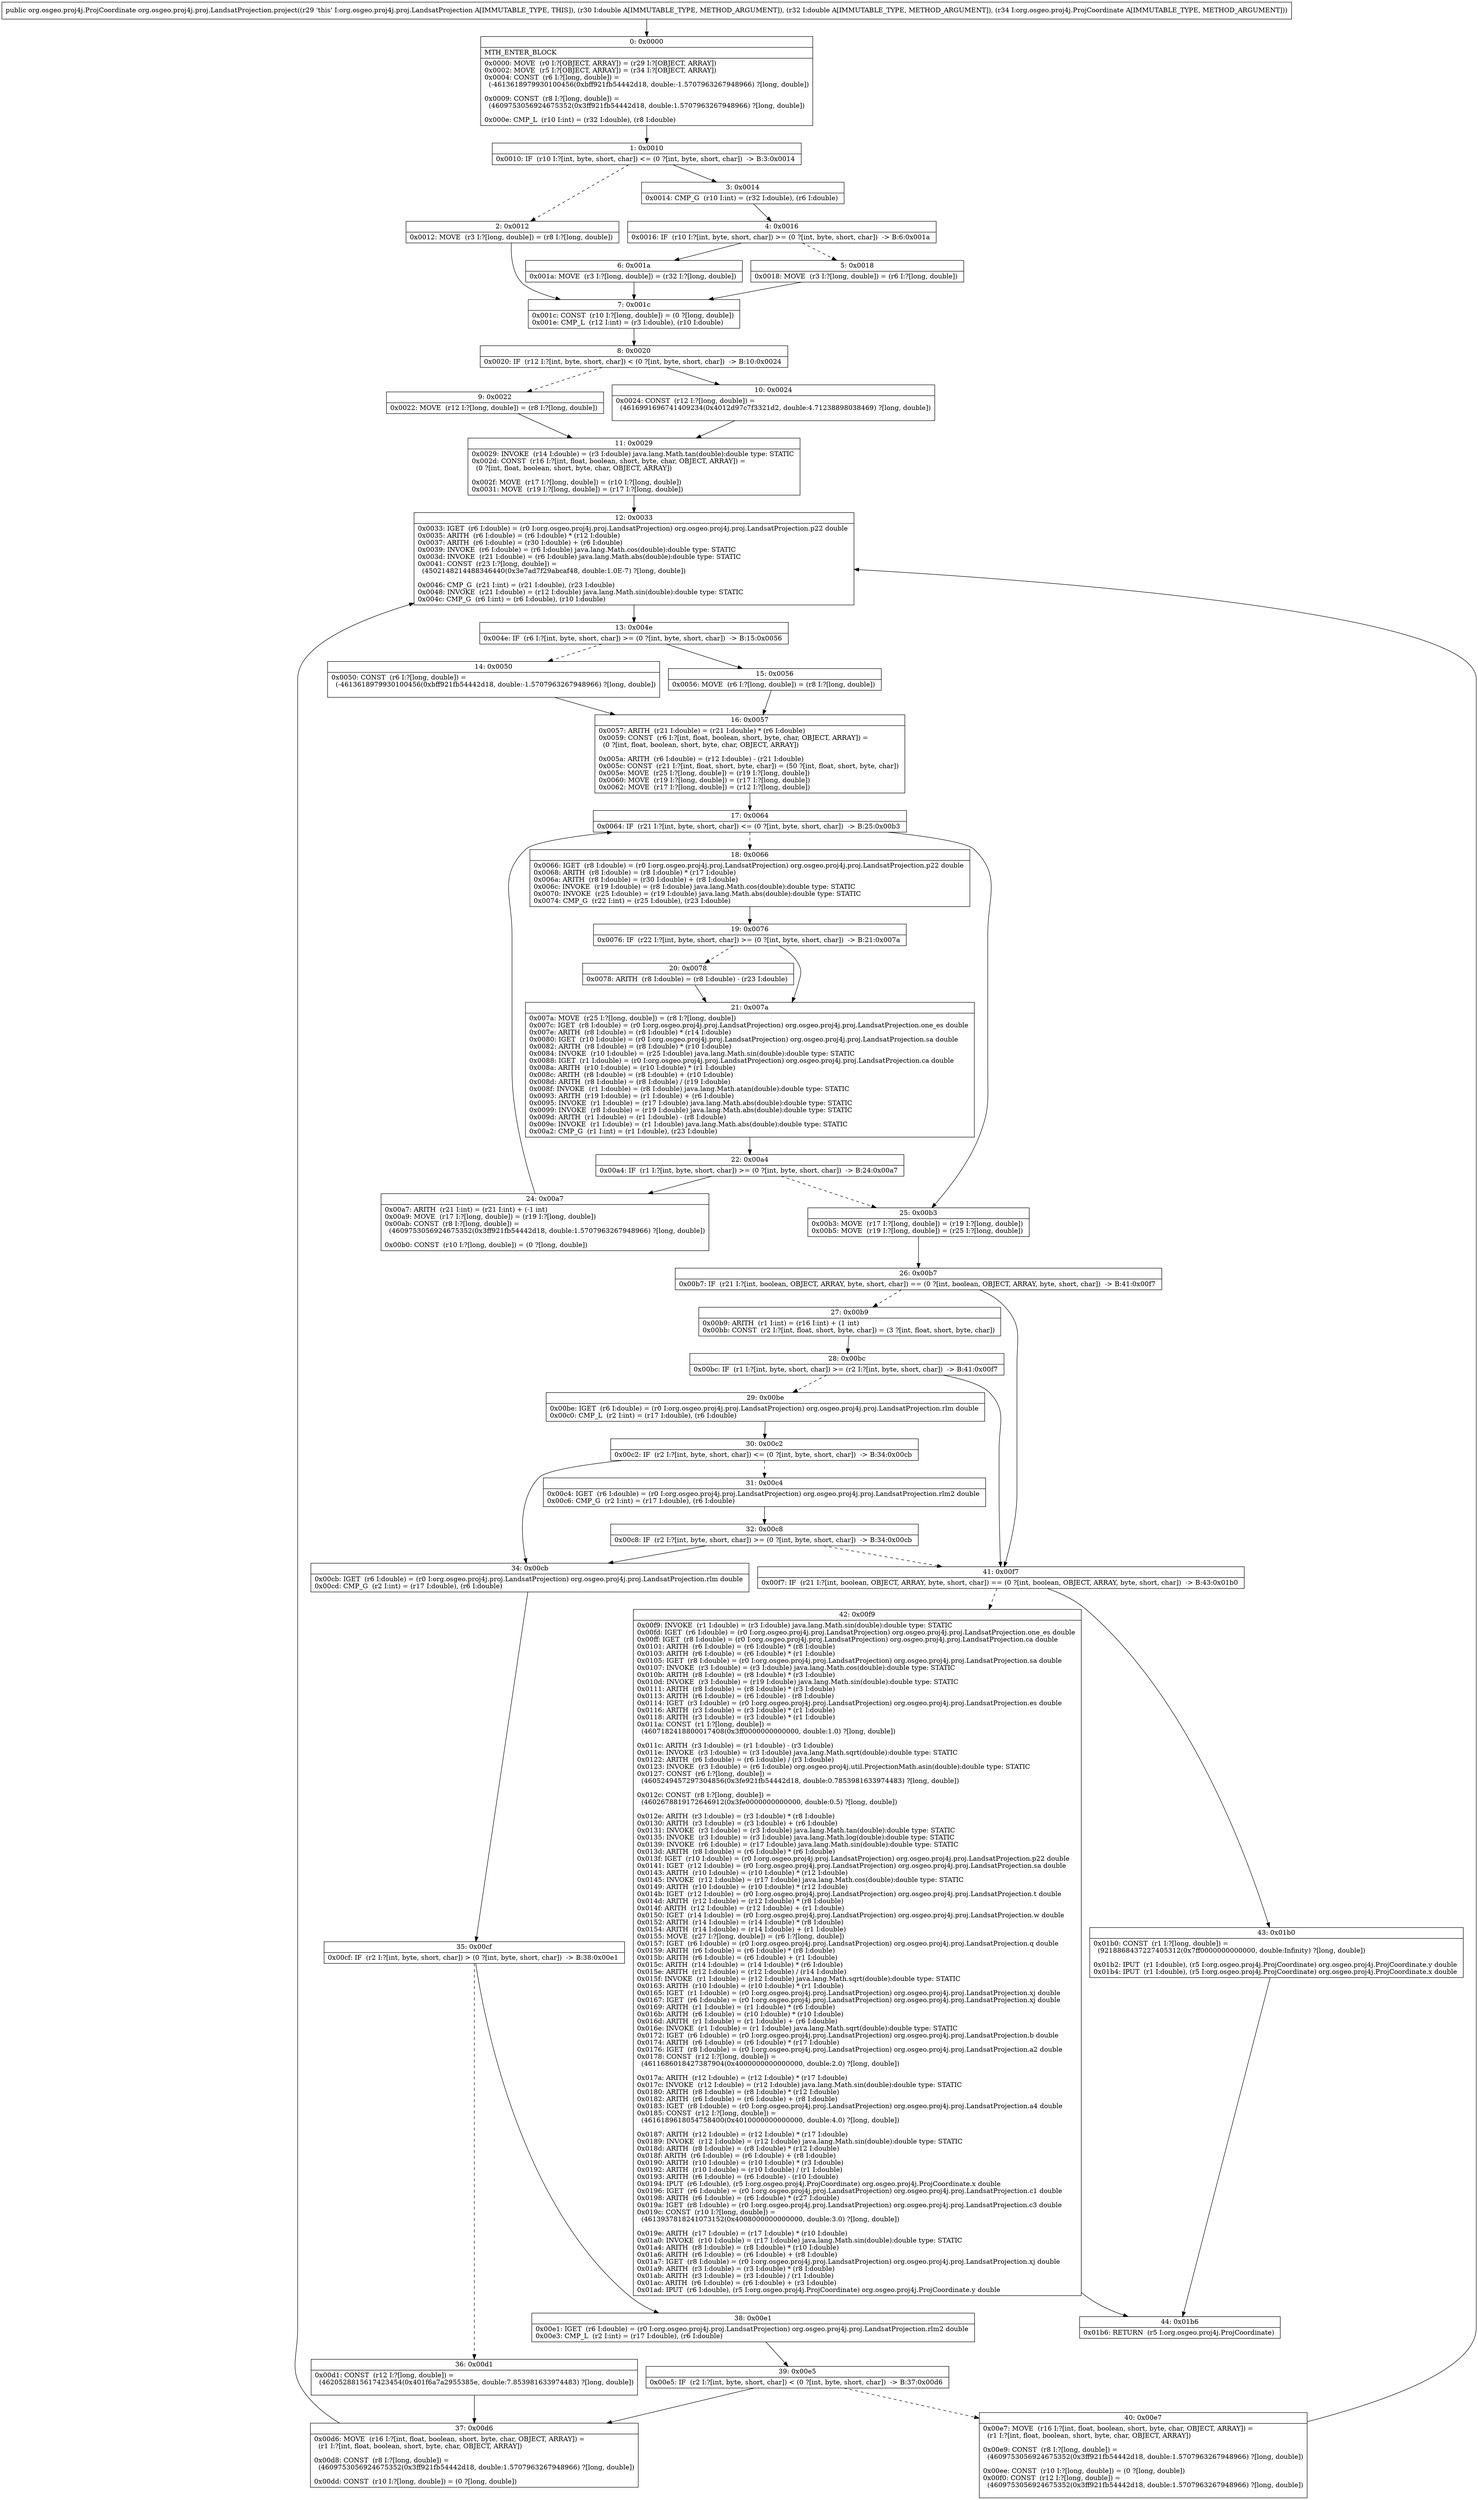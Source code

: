 digraph "CFG fororg.osgeo.proj4j.proj.LandsatProjection.project(DDLorg\/osgeo\/proj4j\/ProjCoordinate;)Lorg\/osgeo\/proj4j\/ProjCoordinate;" {
Node_0 [shape=record,label="{0\:\ 0x0000|MTH_ENTER_BLOCK\l|0x0000: MOVE  (r0 I:?[OBJECT, ARRAY]) = (r29 I:?[OBJECT, ARRAY]) \l0x0002: MOVE  (r5 I:?[OBJECT, ARRAY]) = (r34 I:?[OBJECT, ARRAY]) \l0x0004: CONST  (r6 I:?[long, double]) = \l  (\-4613618979930100456(0xbff921fb54442d18, double:\-1.5707963267948966) ?[long, double])\l \l0x0009: CONST  (r8 I:?[long, double]) = \l  (4609753056924675352(0x3ff921fb54442d18, double:1.5707963267948966) ?[long, double])\l \l0x000e: CMP_L  (r10 I:int) = (r32 I:double), (r8 I:double) \l}"];
Node_1 [shape=record,label="{1\:\ 0x0010|0x0010: IF  (r10 I:?[int, byte, short, char]) \<= (0 ?[int, byte, short, char])  \-\> B:3:0x0014 \l}"];
Node_2 [shape=record,label="{2\:\ 0x0012|0x0012: MOVE  (r3 I:?[long, double]) = (r8 I:?[long, double]) \l}"];
Node_3 [shape=record,label="{3\:\ 0x0014|0x0014: CMP_G  (r10 I:int) = (r32 I:double), (r6 I:double) \l}"];
Node_4 [shape=record,label="{4\:\ 0x0016|0x0016: IF  (r10 I:?[int, byte, short, char]) \>= (0 ?[int, byte, short, char])  \-\> B:6:0x001a \l}"];
Node_5 [shape=record,label="{5\:\ 0x0018|0x0018: MOVE  (r3 I:?[long, double]) = (r6 I:?[long, double]) \l}"];
Node_6 [shape=record,label="{6\:\ 0x001a|0x001a: MOVE  (r3 I:?[long, double]) = (r32 I:?[long, double]) \l}"];
Node_7 [shape=record,label="{7\:\ 0x001c|0x001c: CONST  (r10 I:?[long, double]) = (0 ?[long, double]) \l0x001e: CMP_L  (r12 I:int) = (r3 I:double), (r10 I:double) \l}"];
Node_8 [shape=record,label="{8\:\ 0x0020|0x0020: IF  (r12 I:?[int, byte, short, char]) \< (0 ?[int, byte, short, char])  \-\> B:10:0x0024 \l}"];
Node_9 [shape=record,label="{9\:\ 0x0022|0x0022: MOVE  (r12 I:?[long, double]) = (r8 I:?[long, double]) \l}"];
Node_10 [shape=record,label="{10\:\ 0x0024|0x0024: CONST  (r12 I:?[long, double]) = \l  (4616991696741409234(0x4012d97c7f3321d2, double:4.71238898038469) ?[long, double])\l \l}"];
Node_11 [shape=record,label="{11\:\ 0x0029|0x0029: INVOKE  (r14 I:double) = (r3 I:double) java.lang.Math.tan(double):double type: STATIC \l0x002d: CONST  (r16 I:?[int, float, boolean, short, byte, char, OBJECT, ARRAY]) = \l  (0 ?[int, float, boolean, short, byte, char, OBJECT, ARRAY])\l \l0x002f: MOVE  (r17 I:?[long, double]) = (r10 I:?[long, double]) \l0x0031: MOVE  (r19 I:?[long, double]) = (r17 I:?[long, double]) \l}"];
Node_12 [shape=record,label="{12\:\ 0x0033|0x0033: IGET  (r6 I:double) = (r0 I:org.osgeo.proj4j.proj.LandsatProjection) org.osgeo.proj4j.proj.LandsatProjection.p22 double \l0x0035: ARITH  (r6 I:double) = (r6 I:double) * (r12 I:double) \l0x0037: ARITH  (r6 I:double) = (r30 I:double) + (r6 I:double) \l0x0039: INVOKE  (r6 I:double) = (r6 I:double) java.lang.Math.cos(double):double type: STATIC \l0x003d: INVOKE  (r21 I:double) = (r6 I:double) java.lang.Math.abs(double):double type: STATIC \l0x0041: CONST  (r23 I:?[long, double]) = \l  (4502148214488346440(0x3e7ad7f29abcaf48, double:1.0E\-7) ?[long, double])\l \l0x0046: CMP_G  (r21 I:int) = (r21 I:double), (r23 I:double) \l0x0048: INVOKE  (r21 I:double) = (r12 I:double) java.lang.Math.sin(double):double type: STATIC \l0x004c: CMP_G  (r6 I:int) = (r6 I:double), (r10 I:double) \l}"];
Node_13 [shape=record,label="{13\:\ 0x004e|0x004e: IF  (r6 I:?[int, byte, short, char]) \>= (0 ?[int, byte, short, char])  \-\> B:15:0x0056 \l}"];
Node_14 [shape=record,label="{14\:\ 0x0050|0x0050: CONST  (r6 I:?[long, double]) = \l  (\-4613618979930100456(0xbff921fb54442d18, double:\-1.5707963267948966) ?[long, double])\l \l}"];
Node_15 [shape=record,label="{15\:\ 0x0056|0x0056: MOVE  (r6 I:?[long, double]) = (r8 I:?[long, double]) \l}"];
Node_16 [shape=record,label="{16\:\ 0x0057|0x0057: ARITH  (r21 I:double) = (r21 I:double) * (r6 I:double) \l0x0059: CONST  (r6 I:?[int, float, boolean, short, byte, char, OBJECT, ARRAY]) = \l  (0 ?[int, float, boolean, short, byte, char, OBJECT, ARRAY])\l \l0x005a: ARITH  (r6 I:double) = (r12 I:double) \- (r21 I:double) \l0x005c: CONST  (r21 I:?[int, float, short, byte, char]) = (50 ?[int, float, short, byte, char]) \l0x005e: MOVE  (r25 I:?[long, double]) = (r19 I:?[long, double]) \l0x0060: MOVE  (r19 I:?[long, double]) = (r17 I:?[long, double]) \l0x0062: MOVE  (r17 I:?[long, double]) = (r12 I:?[long, double]) \l}"];
Node_17 [shape=record,label="{17\:\ 0x0064|0x0064: IF  (r21 I:?[int, byte, short, char]) \<= (0 ?[int, byte, short, char])  \-\> B:25:0x00b3 \l}"];
Node_18 [shape=record,label="{18\:\ 0x0066|0x0066: IGET  (r8 I:double) = (r0 I:org.osgeo.proj4j.proj.LandsatProjection) org.osgeo.proj4j.proj.LandsatProjection.p22 double \l0x0068: ARITH  (r8 I:double) = (r8 I:double) * (r17 I:double) \l0x006a: ARITH  (r8 I:double) = (r30 I:double) + (r8 I:double) \l0x006c: INVOKE  (r19 I:double) = (r8 I:double) java.lang.Math.cos(double):double type: STATIC \l0x0070: INVOKE  (r25 I:double) = (r19 I:double) java.lang.Math.abs(double):double type: STATIC \l0x0074: CMP_G  (r22 I:int) = (r25 I:double), (r23 I:double) \l}"];
Node_19 [shape=record,label="{19\:\ 0x0076|0x0076: IF  (r22 I:?[int, byte, short, char]) \>= (0 ?[int, byte, short, char])  \-\> B:21:0x007a \l}"];
Node_20 [shape=record,label="{20\:\ 0x0078|0x0078: ARITH  (r8 I:double) = (r8 I:double) \- (r23 I:double) \l}"];
Node_21 [shape=record,label="{21\:\ 0x007a|0x007a: MOVE  (r25 I:?[long, double]) = (r8 I:?[long, double]) \l0x007c: IGET  (r8 I:double) = (r0 I:org.osgeo.proj4j.proj.LandsatProjection) org.osgeo.proj4j.proj.LandsatProjection.one_es double \l0x007e: ARITH  (r8 I:double) = (r8 I:double) * (r14 I:double) \l0x0080: IGET  (r10 I:double) = (r0 I:org.osgeo.proj4j.proj.LandsatProjection) org.osgeo.proj4j.proj.LandsatProjection.sa double \l0x0082: ARITH  (r8 I:double) = (r8 I:double) * (r10 I:double) \l0x0084: INVOKE  (r10 I:double) = (r25 I:double) java.lang.Math.sin(double):double type: STATIC \l0x0088: IGET  (r1 I:double) = (r0 I:org.osgeo.proj4j.proj.LandsatProjection) org.osgeo.proj4j.proj.LandsatProjection.ca double \l0x008a: ARITH  (r10 I:double) = (r10 I:double) * (r1 I:double) \l0x008c: ARITH  (r8 I:double) = (r8 I:double) + (r10 I:double) \l0x008d: ARITH  (r8 I:double) = (r8 I:double) \/ (r19 I:double) \l0x008f: INVOKE  (r1 I:double) = (r8 I:double) java.lang.Math.atan(double):double type: STATIC \l0x0093: ARITH  (r19 I:double) = (r1 I:double) + (r6 I:double) \l0x0095: INVOKE  (r1 I:double) = (r17 I:double) java.lang.Math.abs(double):double type: STATIC \l0x0099: INVOKE  (r8 I:double) = (r19 I:double) java.lang.Math.abs(double):double type: STATIC \l0x009d: ARITH  (r1 I:double) = (r1 I:double) \- (r8 I:double) \l0x009e: INVOKE  (r1 I:double) = (r1 I:double) java.lang.Math.abs(double):double type: STATIC \l0x00a2: CMP_G  (r1 I:int) = (r1 I:double), (r23 I:double) \l}"];
Node_22 [shape=record,label="{22\:\ 0x00a4|0x00a4: IF  (r1 I:?[int, byte, short, char]) \>= (0 ?[int, byte, short, char])  \-\> B:24:0x00a7 \l}"];
Node_24 [shape=record,label="{24\:\ 0x00a7|0x00a7: ARITH  (r21 I:int) = (r21 I:int) + (\-1 int) \l0x00a9: MOVE  (r17 I:?[long, double]) = (r19 I:?[long, double]) \l0x00ab: CONST  (r8 I:?[long, double]) = \l  (4609753056924675352(0x3ff921fb54442d18, double:1.5707963267948966) ?[long, double])\l \l0x00b0: CONST  (r10 I:?[long, double]) = (0 ?[long, double]) \l}"];
Node_25 [shape=record,label="{25\:\ 0x00b3|0x00b3: MOVE  (r17 I:?[long, double]) = (r19 I:?[long, double]) \l0x00b5: MOVE  (r19 I:?[long, double]) = (r25 I:?[long, double]) \l}"];
Node_26 [shape=record,label="{26\:\ 0x00b7|0x00b7: IF  (r21 I:?[int, boolean, OBJECT, ARRAY, byte, short, char]) == (0 ?[int, boolean, OBJECT, ARRAY, byte, short, char])  \-\> B:41:0x00f7 \l}"];
Node_27 [shape=record,label="{27\:\ 0x00b9|0x00b9: ARITH  (r1 I:int) = (r16 I:int) + (1 int) \l0x00bb: CONST  (r2 I:?[int, float, short, byte, char]) = (3 ?[int, float, short, byte, char]) \l}"];
Node_28 [shape=record,label="{28\:\ 0x00bc|0x00bc: IF  (r1 I:?[int, byte, short, char]) \>= (r2 I:?[int, byte, short, char])  \-\> B:41:0x00f7 \l}"];
Node_29 [shape=record,label="{29\:\ 0x00be|0x00be: IGET  (r6 I:double) = (r0 I:org.osgeo.proj4j.proj.LandsatProjection) org.osgeo.proj4j.proj.LandsatProjection.rlm double \l0x00c0: CMP_L  (r2 I:int) = (r17 I:double), (r6 I:double) \l}"];
Node_30 [shape=record,label="{30\:\ 0x00c2|0x00c2: IF  (r2 I:?[int, byte, short, char]) \<= (0 ?[int, byte, short, char])  \-\> B:34:0x00cb \l}"];
Node_31 [shape=record,label="{31\:\ 0x00c4|0x00c4: IGET  (r6 I:double) = (r0 I:org.osgeo.proj4j.proj.LandsatProjection) org.osgeo.proj4j.proj.LandsatProjection.rlm2 double \l0x00c6: CMP_G  (r2 I:int) = (r17 I:double), (r6 I:double) \l}"];
Node_32 [shape=record,label="{32\:\ 0x00c8|0x00c8: IF  (r2 I:?[int, byte, short, char]) \>= (0 ?[int, byte, short, char])  \-\> B:34:0x00cb \l}"];
Node_34 [shape=record,label="{34\:\ 0x00cb|0x00cb: IGET  (r6 I:double) = (r0 I:org.osgeo.proj4j.proj.LandsatProjection) org.osgeo.proj4j.proj.LandsatProjection.rlm double \l0x00cd: CMP_G  (r2 I:int) = (r17 I:double), (r6 I:double) \l}"];
Node_35 [shape=record,label="{35\:\ 0x00cf|0x00cf: IF  (r2 I:?[int, byte, short, char]) \> (0 ?[int, byte, short, char])  \-\> B:38:0x00e1 \l}"];
Node_36 [shape=record,label="{36\:\ 0x00d1|0x00d1: CONST  (r12 I:?[long, double]) = \l  (4620528815617423454(0x401f6a7a2955385e, double:7.853981633974483) ?[long, double])\l \l}"];
Node_37 [shape=record,label="{37\:\ 0x00d6|0x00d6: MOVE  (r16 I:?[int, float, boolean, short, byte, char, OBJECT, ARRAY]) = \l  (r1 I:?[int, float, boolean, short, byte, char, OBJECT, ARRAY])\l \l0x00d8: CONST  (r8 I:?[long, double]) = \l  (4609753056924675352(0x3ff921fb54442d18, double:1.5707963267948966) ?[long, double])\l \l0x00dd: CONST  (r10 I:?[long, double]) = (0 ?[long, double]) \l}"];
Node_38 [shape=record,label="{38\:\ 0x00e1|0x00e1: IGET  (r6 I:double) = (r0 I:org.osgeo.proj4j.proj.LandsatProjection) org.osgeo.proj4j.proj.LandsatProjection.rlm2 double \l0x00e3: CMP_L  (r2 I:int) = (r17 I:double), (r6 I:double) \l}"];
Node_39 [shape=record,label="{39\:\ 0x00e5|0x00e5: IF  (r2 I:?[int, byte, short, char]) \< (0 ?[int, byte, short, char])  \-\> B:37:0x00d6 \l}"];
Node_40 [shape=record,label="{40\:\ 0x00e7|0x00e7: MOVE  (r16 I:?[int, float, boolean, short, byte, char, OBJECT, ARRAY]) = \l  (r1 I:?[int, float, boolean, short, byte, char, OBJECT, ARRAY])\l \l0x00e9: CONST  (r8 I:?[long, double]) = \l  (4609753056924675352(0x3ff921fb54442d18, double:1.5707963267948966) ?[long, double])\l \l0x00ee: CONST  (r10 I:?[long, double]) = (0 ?[long, double]) \l0x00f0: CONST  (r12 I:?[long, double]) = \l  (4609753056924675352(0x3ff921fb54442d18, double:1.5707963267948966) ?[long, double])\l \l}"];
Node_41 [shape=record,label="{41\:\ 0x00f7|0x00f7: IF  (r21 I:?[int, boolean, OBJECT, ARRAY, byte, short, char]) == (0 ?[int, boolean, OBJECT, ARRAY, byte, short, char])  \-\> B:43:0x01b0 \l}"];
Node_42 [shape=record,label="{42\:\ 0x00f9|0x00f9: INVOKE  (r1 I:double) = (r3 I:double) java.lang.Math.sin(double):double type: STATIC \l0x00fd: IGET  (r6 I:double) = (r0 I:org.osgeo.proj4j.proj.LandsatProjection) org.osgeo.proj4j.proj.LandsatProjection.one_es double \l0x00ff: IGET  (r8 I:double) = (r0 I:org.osgeo.proj4j.proj.LandsatProjection) org.osgeo.proj4j.proj.LandsatProjection.ca double \l0x0101: ARITH  (r6 I:double) = (r6 I:double) * (r8 I:double) \l0x0103: ARITH  (r6 I:double) = (r6 I:double) * (r1 I:double) \l0x0105: IGET  (r8 I:double) = (r0 I:org.osgeo.proj4j.proj.LandsatProjection) org.osgeo.proj4j.proj.LandsatProjection.sa double \l0x0107: INVOKE  (r3 I:double) = (r3 I:double) java.lang.Math.cos(double):double type: STATIC \l0x010b: ARITH  (r8 I:double) = (r8 I:double) * (r3 I:double) \l0x010d: INVOKE  (r3 I:double) = (r19 I:double) java.lang.Math.sin(double):double type: STATIC \l0x0111: ARITH  (r8 I:double) = (r8 I:double) * (r3 I:double) \l0x0113: ARITH  (r6 I:double) = (r6 I:double) \- (r8 I:double) \l0x0114: IGET  (r3 I:double) = (r0 I:org.osgeo.proj4j.proj.LandsatProjection) org.osgeo.proj4j.proj.LandsatProjection.es double \l0x0116: ARITH  (r3 I:double) = (r3 I:double) * (r1 I:double) \l0x0118: ARITH  (r3 I:double) = (r3 I:double) * (r1 I:double) \l0x011a: CONST  (r1 I:?[long, double]) = \l  (4607182418800017408(0x3ff0000000000000, double:1.0) ?[long, double])\l \l0x011c: ARITH  (r3 I:double) = (r1 I:double) \- (r3 I:double) \l0x011e: INVOKE  (r3 I:double) = (r3 I:double) java.lang.Math.sqrt(double):double type: STATIC \l0x0122: ARITH  (r6 I:double) = (r6 I:double) \/ (r3 I:double) \l0x0123: INVOKE  (r3 I:double) = (r6 I:double) org.osgeo.proj4j.util.ProjectionMath.asin(double):double type: STATIC \l0x0127: CONST  (r6 I:?[long, double]) = \l  (4605249457297304856(0x3fe921fb54442d18, double:0.7853981633974483) ?[long, double])\l \l0x012c: CONST  (r8 I:?[long, double]) = \l  (4602678819172646912(0x3fe0000000000000, double:0.5) ?[long, double])\l \l0x012e: ARITH  (r3 I:double) = (r3 I:double) * (r8 I:double) \l0x0130: ARITH  (r3 I:double) = (r3 I:double) + (r6 I:double) \l0x0131: INVOKE  (r3 I:double) = (r3 I:double) java.lang.Math.tan(double):double type: STATIC \l0x0135: INVOKE  (r3 I:double) = (r3 I:double) java.lang.Math.log(double):double type: STATIC \l0x0139: INVOKE  (r6 I:double) = (r17 I:double) java.lang.Math.sin(double):double type: STATIC \l0x013d: ARITH  (r8 I:double) = (r6 I:double) * (r6 I:double) \l0x013f: IGET  (r10 I:double) = (r0 I:org.osgeo.proj4j.proj.LandsatProjection) org.osgeo.proj4j.proj.LandsatProjection.p22 double \l0x0141: IGET  (r12 I:double) = (r0 I:org.osgeo.proj4j.proj.LandsatProjection) org.osgeo.proj4j.proj.LandsatProjection.sa double \l0x0143: ARITH  (r10 I:double) = (r10 I:double) * (r12 I:double) \l0x0145: INVOKE  (r12 I:double) = (r17 I:double) java.lang.Math.cos(double):double type: STATIC \l0x0149: ARITH  (r10 I:double) = (r10 I:double) * (r12 I:double) \l0x014b: IGET  (r12 I:double) = (r0 I:org.osgeo.proj4j.proj.LandsatProjection) org.osgeo.proj4j.proj.LandsatProjection.t double \l0x014d: ARITH  (r12 I:double) = (r12 I:double) * (r8 I:double) \l0x014f: ARITH  (r12 I:double) = (r12 I:double) + (r1 I:double) \l0x0150: IGET  (r14 I:double) = (r0 I:org.osgeo.proj4j.proj.LandsatProjection) org.osgeo.proj4j.proj.LandsatProjection.w double \l0x0152: ARITH  (r14 I:double) = (r14 I:double) * (r8 I:double) \l0x0154: ARITH  (r14 I:double) = (r14 I:double) + (r1 I:double) \l0x0155: MOVE  (r27 I:?[long, double]) = (r6 I:?[long, double]) \l0x0157: IGET  (r6 I:double) = (r0 I:org.osgeo.proj4j.proj.LandsatProjection) org.osgeo.proj4j.proj.LandsatProjection.q double \l0x0159: ARITH  (r6 I:double) = (r6 I:double) * (r8 I:double) \l0x015b: ARITH  (r6 I:double) = (r6 I:double) + (r1 I:double) \l0x015c: ARITH  (r14 I:double) = (r14 I:double) * (r6 I:double) \l0x015e: ARITH  (r12 I:double) = (r12 I:double) \/ (r14 I:double) \l0x015f: INVOKE  (r1 I:double) = (r12 I:double) java.lang.Math.sqrt(double):double type: STATIC \l0x0163: ARITH  (r10 I:double) = (r10 I:double) * (r1 I:double) \l0x0165: IGET  (r1 I:double) = (r0 I:org.osgeo.proj4j.proj.LandsatProjection) org.osgeo.proj4j.proj.LandsatProjection.xj double \l0x0167: IGET  (r6 I:double) = (r0 I:org.osgeo.proj4j.proj.LandsatProjection) org.osgeo.proj4j.proj.LandsatProjection.xj double \l0x0169: ARITH  (r1 I:double) = (r1 I:double) * (r6 I:double) \l0x016b: ARITH  (r6 I:double) = (r10 I:double) * (r10 I:double) \l0x016d: ARITH  (r1 I:double) = (r1 I:double) + (r6 I:double) \l0x016e: INVOKE  (r1 I:double) = (r1 I:double) java.lang.Math.sqrt(double):double type: STATIC \l0x0172: IGET  (r6 I:double) = (r0 I:org.osgeo.proj4j.proj.LandsatProjection) org.osgeo.proj4j.proj.LandsatProjection.b double \l0x0174: ARITH  (r6 I:double) = (r6 I:double) * (r17 I:double) \l0x0176: IGET  (r8 I:double) = (r0 I:org.osgeo.proj4j.proj.LandsatProjection) org.osgeo.proj4j.proj.LandsatProjection.a2 double \l0x0178: CONST  (r12 I:?[long, double]) = \l  (4611686018427387904(0x4000000000000000, double:2.0) ?[long, double])\l \l0x017a: ARITH  (r12 I:double) = (r12 I:double) * (r17 I:double) \l0x017c: INVOKE  (r12 I:double) = (r12 I:double) java.lang.Math.sin(double):double type: STATIC \l0x0180: ARITH  (r8 I:double) = (r8 I:double) * (r12 I:double) \l0x0182: ARITH  (r6 I:double) = (r6 I:double) + (r8 I:double) \l0x0183: IGET  (r8 I:double) = (r0 I:org.osgeo.proj4j.proj.LandsatProjection) org.osgeo.proj4j.proj.LandsatProjection.a4 double \l0x0185: CONST  (r12 I:?[long, double]) = \l  (4616189618054758400(0x4010000000000000, double:4.0) ?[long, double])\l \l0x0187: ARITH  (r12 I:double) = (r12 I:double) * (r17 I:double) \l0x0189: INVOKE  (r12 I:double) = (r12 I:double) java.lang.Math.sin(double):double type: STATIC \l0x018d: ARITH  (r8 I:double) = (r8 I:double) * (r12 I:double) \l0x018f: ARITH  (r6 I:double) = (r6 I:double) + (r8 I:double) \l0x0190: ARITH  (r10 I:double) = (r10 I:double) * (r3 I:double) \l0x0192: ARITH  (r10 I:double) = (r10 I:double) \/ (r1 I:double) \l0x0193: ARITH  (r6 I:double) = (r6 I:double) \- (r10 I:double) \l0x0194: IPUT  (r6 I:double), (r5 I:org.osgeo.proj4j.ProjCoordinate) org.osgeo.proj4j.ProjCoordinate.x double \l0x0196: IGET  (r6 I:double) = (r0 I:org.osgeo.proj4j.proj.LandsatProjection) org.osgeo.proj4j.proj.LandsatProjection.c1 double \l0x0198: ARITH  (r6 I:double) = (r6 I:double) * (r27 I:double) \l0x019a: IGET  (r8 I:double) = (r0 I:org.osgeo.proj4j.proj.LandsatProjection) org.osgeo.proj4j.proj.LandsatProjection.c3 double \l0x019c: CONST  (r10 I:?[long, double]) = \l  (4613937818241073152(0x4008000000000000, double:3.0) ?[long, double])\l \l0x019e: ARITH  (r17 I:double) = (r17 I:double) * (r10 I:double) \l0x01a0: INVOKE  (r10 I:double) = (r17 I:double) java.lang.Math.sin(double):double type: STATIC \l0x01a4: ARITH  (r8 I:double) = (r8 I:double) * (r10 I:double) \l0x01a6: ARITH  (r6 I:double) = (r6 I:double) + (r8 I:double) \l0x01a7: IGET  (r8 I:double) = (r0 I:org.osgeo.proj4j.proj.LandsatProjection) org.osgeo.proj4j.proj.LandsatProjection.xj double \l0x01a9: ARITH  (r3 I:double) = (r3 I:double) * (r8 I:double) \l0x01ab: ARITH  (r3 I:double) = (r3 I:double) \/ (r1 I:double) \l0x01ac: ARITH  (r6 I:double) = (r6 I:double) + (r3 I:double) \l0x01ad: IPUT  (r6 I:double), (r5 I:org.osgeo.proj4j.ProjCoordinate) org.osgeo.proj4j.ProjCoordinate.y double \l}"];
Node_43 [shape=record,label="{43\:\ 0x01b0|0x01b0: CONST  (r1 I:?[long, double]) = \l  (9218868437227405312(0x7ff0000000000000, double:Infinity) ?[long, double])\l \l0x01b2: IPUT  (r1 I:double), (r5 I:org.osgeo.proj4j.ProjCoordinate) org.osgeo.proj4j.ProjCoordinate.y double \l0x01b4: IPUT  (r1 I:double), (r5 I:org.osgeo.proj4j.ProjCoordinate) org.osgeo.proj4j.ProjCoordinate.x double \l}"];
Node_44 [shape=record,label="{44\:\ 0x01b6|0x01b6: RETURN  (r5 I:org.osgeo.proj4j.ProjCoordinate) \l}"];
MethodNode[shape=record,label="{public org.osgeo.proj4j.ProjCoordinate org.osgeo.proj4j.proj.LandsatProjection.project((r29 'this' I:org.osgeo.proj4j.proj.LandsatProjection A[IMMUTABLE_TYPE, THIS]), (r30 I:double A[IMMUTABLE_TYPE, METHOD_ARGUMENT]), (r32 I:double A[IMMUTABLE_TYPE, METHOD_ARGUMENT]), (r34 I:org.osgeo.proj4j.ProjCoordinate A[IMMUTABLE_TYPE, METHOD_ARGUMENT])) }"];
MethodNode -> Node_0;
Node_0 -> Node_1;
Node_1 -> Node_2[style=dashed];
Node_1 -> Node_3;
Node_2 -> Node_7;
Node_3 -> Node_4;
Node_4 -> Node_5[style=dashed];
Node_4 -> Node_6;
Node_5 -> Node_7;
Node_6 -> Node_7;
Node_7 -> Node_8;
Node_8 -> Node_9[style=dashed];
Node_8 -> Node_10;
Node_9 -> Node_11;
Node_10 -> Node_11;
Node_11 -> Node_12;
Node_12 -> Node_13;
Node_13 -> Node_14[style=dashed];
Node_13 -> Node_15;
Node_14 -> Node_16;
Node_15 -> Node_16;
Node_16 -> Node_17;
Node_17 -> Node_18[style=dashed];
Node_17 -> Node_25;
Node_18 -> Node_19;
Node_19 -> Node_20[style=dashed];
Node_19 -> Node_21;
Node_20 -> Node_21;
Node_21 -> Node_22;
Node_22 -> Node_24;
Node_22 -> Node_25[style=dashed];
Node_24 -> Node_17;
Node_25 -> Node_26;
Node_26 -> Node_27[style=dashed];
Node_26 -> Node_41;
Node_27 -> Node_28;
Node_28 -> Node_29[style=dashed];
Node_28 -> Node_41;
Node_29 -> Node_30;
Node_30 -> Node_31[style=dashed];
Node_30 -> Node_34;
Node_31 -> Node_32;
Node_32 -> Node_34;
Node_32 -> Node_41[style=dashed];
Node_34 -> Node_35;
Node_35 -> Node_36[style=dashed];
Node_35 -> Node_38;
Node_36 -> Node_37;
Node_37 -> Node_12;
Node_38 -> Node_39;
Node_39 -> Node_37;
Node_39 -> Node_40[style=dashed];
Node_40 -> Node_12;
Node_41 -> Node_42[style=dashed];
Node_41 -> Node_43;
Node_42 -> Node_44;
Node_43 -> Node_44;
}

